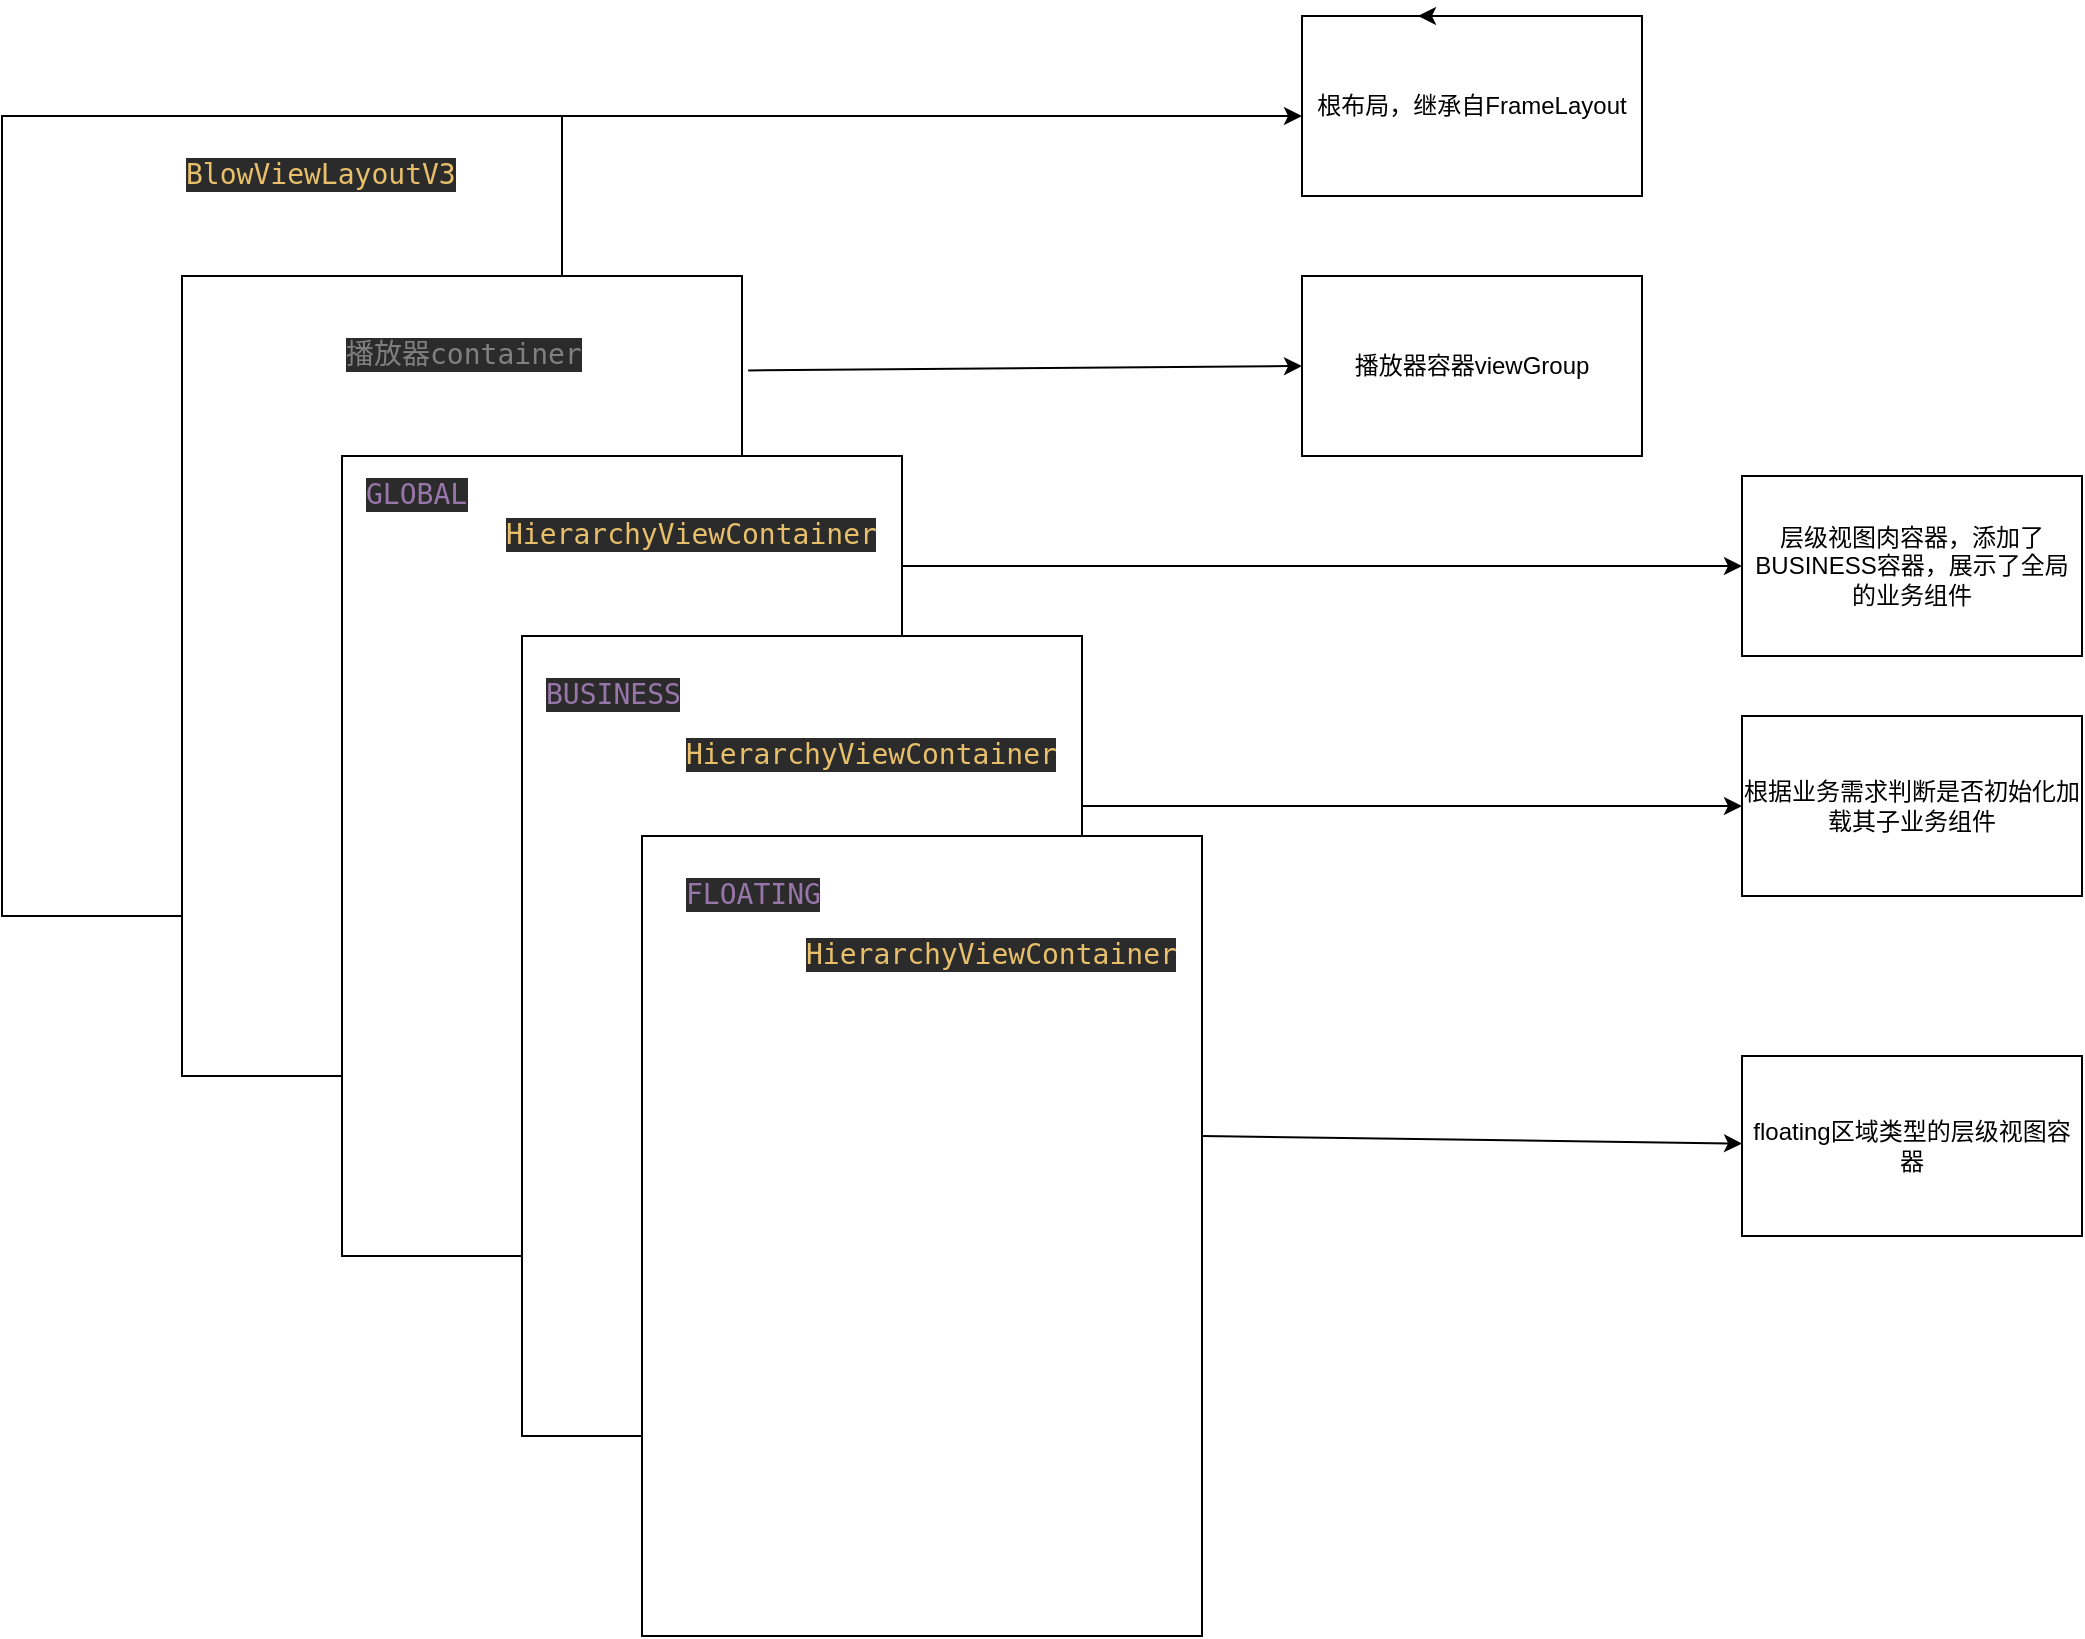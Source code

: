 <mxfile version="13.10.5" type="github">
  <diagram id="C5RBs43oDa-KdzZeNtuy" name="Page-1">
    <mxGraphModel dx="1678" dy="934" grid="1" gridSize="10" guides="1" tooltips="1" connect="1" arrows="1" fold="1" page="1" pageScale="1" pageWidth="827" pageHeight="1169" math="0" shadow="0">
      <root>
        <mxCell id="WIyWlLk6GJQsqaUBKTNV-0" />
        <mxCell id="WIyWlLk6GJQsqaUBKTNV-1" parent="WIyWlLk6GJQsqaUBKTNV-0" />
        <mxCell id="ZWcvLshL3i0wxRY5K2vE-22" style="edgeStyle=orthogonalEdgeStyle;rounded=0;orthogonalLoop=1;jettySize=auto;html=1;exitX=1;exitY=0;exitDx=0;exitDy=0;" edge="1" parent="WIyWlLk6GJQsqaUBKTNV-1" source="ZWcvLshL3i0wxRY5K2vE-8">
          <mxGeometry relative="1" as="geometry">
            <mxPoint x="820" y="90" as="targetPoint" />
            <Array as="points">
              <mxPoint x="560" y="90" />
              <mxPoint x="560" y="90" />
            </Array>
          </mxGeometry>
        </mxCell>
        <mxCell id="ZWcvLshL3i0wxRY5K2vE-8" value="" style="whiteSpace=wrap;html=1;" vertex="1" parent="WIyWlLk6GJQsqaUBKTNV-1">
          <mxGeometry x="170" y="90" width="280" height="400" as="geometry" />
        </mxCell>
        <mxCell id="ZWcvLshL3i0wxRY5K2vE-0" value="" style="whiteSpace=wrap;html=1;" vertex="1" parent="WIyWlLk6GJQsqaUBKTNV-1">
          <mxGeometry x="260" y="170" width="280" height="400" as="geometry" />
        </mxCell>
        <mxCell id="ZWcvLshL3i0wxRY5K2vE-5" value="&lt;pre style=&quot;background-color: #2b2b2b ; color: #a9b7c6 ; font-family: &amp;quot;menlo&amp;quot; , monospace ; font-size: 10.5pt&quot;&gt;&lt;span style=&quot;color: #e8bf6a&quot;&gt;BlowViewLayoutV3&lt;/span&gt;&lt;/pre&gt;" style="text;whiteSpace=wrap;html=1;" vertex="1" parent="WIyWlLk6GJQsqaUBKTNV-1">
          <mxGeometry x="260" y="90" width="160" height="60" as="geometry" />
        </mxCell>
        <mxCell id="ZWcvLshL3i0wxRY5K2vE-7" value="&lt;pre style=&quot;background-color: #2b2b2b ; color: #a9b7c6 ; font-family: &amp;quot;menlo&amp;quot; , monospace ; font-size: 10.5pt&quot;&gt;&lt;span style=&quot;color: #808080&quot;&gt;播放器container&lt;/span&gt;&lt;/pre&gt;" style="text;whiteSpace=wrap;html=1;" vertex="1" parent="WIyWlLk6GJQsqaUBKTNV-1">
          <mxGeometry x="340" y="180" width="140" height="60" as="geometry" />
        </mxCell>
        <mxCell id="ZWcvLshL3i0wxRY5K2vE-12" value="" style="whiteSpace=wrap;html=1;" vertex="1" parent="WIyWlLk6GJQsqaUBKTNV-1">
          <mxGeometry x="340" y="260" width="280" height="400" as="geometry" />
        </mxCell>
        <mxCell id="ZWcvLshL3i0wxRY5K2vE-13" value="&lt;pre style=&quot;background-color: #2b2b2b ; color: #a9b7c6 ; font-family: &amp;quot;menlo&amp;quot; , monospace ; font-size: 10.5pt&quot;&gt;&lt;span style=&quot;color: #e8bf6a&quot;&gt;HierarchyViewContainer&lt;/span&gt;&lt;/pre&gt;" style="text;whiteSpace=wrap;html=1;" vertex="1" parent="WIyWlLk6GJQsqaUBKTNV-1">
          <mxGeometry x="420" y="270" width="210" height="60" as="geometry" />
        </mxCell>
        <mxCell id="ZWcvLshL3i0wxRY5K2vE-14" value="" style="whiteSpace=wrap;html=1;" vertex="1" parent="WIyWlLk6GJQsqaUBKTNV-1">
          <mxGeometry x="430" y="350" width="280" height="400" as="geometry" />
        </mxCell>
        <mxCell id="ZWcvLshL3i0wxRY5K2vE-15" value="&lt;pre style=&quot;background-color: #2b2b2b ; color: #a9b7c6 ; font-family: &amp;quot;menlo&amp;quot; , monospace ; font-size: 10.5pt&quot;&gt;&lt;span style=&quot;color: #e8bf6a&quot;&gt;HierarchyViewContainer&lt;/span&gt;&lt;/pre&gt;" style="text;whiteSpace=wrap;html=1;" vertex="1" parent="WIyWlLk6GJQsqaUBKTNV-1">
          <mxGeometry x="510" y="380" width="210" height="60" as="geometry" />
        </mxCell>
        <mxCell id="ZWcvLshL3i0wxRY5K2vE-17" value="&lt;pre style=&quot;background-color: #2b2b2b ; color: #a9b7c6 ; font-family: &amp;quot;menlo&amp;quot; , monospace ; font-size: 10.5pt&quot;&gt;&lt;span style=&quot;color: #9876aa&quot;&gt;GLOBAL&lt;/span&gt;&lt;/pre&gt;" style="text;whiteSpace=wrap;html=1;" vertex="1" parent="WIyWlLk6GJQsqaUBKTNV-1">
          <mxGeometry x="350" y="250" width="80" height="60" as="geometry" />
        </mxCell>
        <mxCell id="ZWcvLshL3i0wxRY5K2vE-18" value="&lt;pre style=&quot;background-color: #2b2b2b ; color: #a9b7c6 ; font-family: &amp;quot;menlo&amp;quot; , monospace ; font-size: 10.5pt&quot;&gt;&lt;span style=&quot;color: #9876aa&quot;&gt;BUSINESS&lt;/span&gt;&lt;/pre&gt;" style="text;whiteSpace=wrap;html=1;" vertex="1" parent="WIyWlLk6GJQsqaUBKTNV-1">
          <mxGeometry x="440" y="350" width="90" height="60" as="geometry" />
        </mxCell>
        <mxCell id="ZWcvLshL3i0wxRY5K2vE-19" value="" style="whiteSpace=wrap;html=1;" vertex="1" parent="WIyWlLk6GJQsqaUBKTNV-1">
          <mxGeometry x="490" y="450" width="280" height="400" as="geometry" />
        </mxCell>
        <mxCell id="ZWcvLshL3i0wxRY5K2vE-20" value="&lt;pre style=&quot;background-color: #2b2b2b ; color: #a9b7c6 ; font-family: &amp;quot;menlo&amp;quot; , monospace ; font-size: 10.5pt&quot;&gt;&lt;span style=&quot;color: #e8bf6a&quot;&gt;HierarchyViewContainer&lt;/span&gt;&lt;/pre&gt;" style="text;whiteSpace=wrap;html=1;" vertex="1" parent="WIyWlLk6GJQsqaUBKTNV-1">
          <mxGeometry x="570" y="480" width="210" height="60" as="geometry" />
        </mxCell>
        <mxCell id="ZWcvLshL3i0wxRY5K2vE-21" value="&lt;pre style=&quot;background-color: #2b2b2b ; color: #a9b7c6 ; font-family: &amp;quot;menlo&amp;quot; , monospace ; font-size: 10.5pt&quot;&gt;&lt;span style=&quot;color: #9876aa&quot;&gt;FLOATING&lt;/span&gt;&lt;/pre&gt;" style="text;whiteSpace=wrap;html=1;" vertex="1" parent="WIyWlLk6GJQsqaUBKTNV-1">
          <mxGeometry x="510" y="450" width="90" height="60" as="geometry" />
        </mxCell>
        <mxCell id="ZWcvLshL3i0wxRY5K2vE-23" value="根布局，继承自FrameLayout" style="whiteSpace=wrap;html=1;" vertex="1" parent="WIyWlLk6GJQsqaUBKTNV-1">
          <mxGeometry x="820" y="40" width="170" height="90" as="geometry" />
        </mxCell>
        <mxCell id="ZWcvLshL3i0wxRY5K2vE-27" value="播放器容器viewGroup" style="whiteSpace=wrap;html=1;" vertex="1" parent="WIyWlLk6GJQsqaUBKTNV-1">
          <mxGeometry x="820" y="170" width="170" height="90" as="geometry" />
        </mxCell>
        <mxCell id="ZWcvLshL3i0wxRY5K2vE-29" value="" style="endArrow=classic;html=1;entryX=0;entryY=0.5;entryDx=0;entryDy=0;exitX=1.011;exitY=0.118;exitDx=0;exitDy=0;exitPerimeter=0;" edge="1" parent="WIyWlLk6GJQsqaUBKTNV-1" source="ZWcvLshL3i0wxRY5K2vE-0" target="ZWcvLshL3i0wxRY5K2vE-27">
          <mxGeometry width="50" height="50" relative="1" as="geometry">
            <mxPoint x="540" y="200" as="sourcePoint" />
            <mxPoint x="580" y="220" as="targetPoint" />
          </mxGeometry>
        </mxCell>
        <mxCell id="ZWcvLshL3i0wxRY5K2vE-31" style="edgeStyle=orthogonalEdgeStyle;rounded=0;orthogonalLoop=1;jettySize=auto;html=1;exitX=0.5;exitY=0;exitDx=0;exitDy=0;entryX=0.341;entryY=0.011;entryDx=0;entryDy=0;entryPerimeter=0;" edge="1" parent="WIyWlLk6GJQsqaUBKTNV-1" source="ZWcvLshL3i0wxRY5K2vE-23" target="ZWcvLshL3i0wxRY5K2vE-23">
          <mxGeometry relative="1" as="geometry" />
        </mxCell>
        <mxCell id="ZWcvLshL3i0wxRY5K2vE-32" value="层级视图肉容器，添加了BUSINESS容器，展示了全局的业务组件" style="whiteSpace=wrap;html=1;" vertex="1" parent="WIyWlLk6GJQsqaUBKTNV-1">
          <mxGeometry x="1040" y="270" width="170" height="90" as="geometry" />
        </mxCell>
        <mxCell id="ZWcvLshL3i0wxRY5K2vE-35" value="" style="endArrow=classic;html=1;entryX=0;entryY=0.5;entryDx=0;entryDy=0;" edge="1" parent="WIyWlLk6GJQsqaUBKTNV-1" target="ZWcvLshL3i0wxRY5K2vE-32">
          <mxGeometry width="50" height="50" relative="1" as="geometry">
            <mxPoint x="620" y="315" as="sourcePoint" />
            <mxPoint x="670" y="270" as="targetPoint" />
            <Array as="points">
              <mxPoint x="680" y="315" />
            </Array>
          </mxGeometry>
        </mxCell>
        <mxCell id="ZWcvLshL3i0wxRY5K2vE-36" value="根据业务需求判断是否初始化加载其子业务组件" style="whiteSpace=wrap;html=1;" vertex="1" parent="WIyWlLk6GJQsqaUBKTNV-1">
          <mxGeometry x="1040" y="390" width="170" height="90" as="geometry" />
        </mxCell>
        <mxCell id="ZWcvLshL3i0wxRY5K2vE-37" value="" style="endArrow=classic;html=1;entryX=0;entryY=0.5;entryDx=0;entryDy=0;" edge="1" parent="WIyWlLk6GJQsqaUBKTNV-1" target="ZWcvLshL3i0wxRY5K2vE-36">
          <mxGeometry width="50" height="50" relative="1" as="geometry">
            <mxPoint x="710" y="435" as="sourcePoint" />
            <mxPoint x="760" y="385" as="targetPoint" />
          </mxGeometry>
        </mxCell>
        <mxCell id="ZWcvLshL3i0wxRY5K2vE-39" value="floating区域类型的层级视图容器" style="whiteSpace=wrap;html=1;" vertex="1" parent="WIyWlLk6GJQsqaUBKTNV-1">
          <mxGeometry x="1040" y="560" width="170" height="90" as="geometry" />
        </mxCell>
        <mxCell id="ZWcvLshL3i0wxRY5K2vE-40" value="" style="endArrow=classic;html=1;" edge="1" parent="WIyWlLk6GJQsqaUBKTNV-1" target="ZWcvLshL3i0wxRY5K2vE-39">
          <mxGeometry width="50" height="50" relative="1" as="geometry">
            <mxPoint x="770" y="600" as="sourcePoint" />
            <mxPoint x="930" y="580" as="targetPoint" />
            <Array as="points" />
          </mxGeometry>
        </mxCell>
      </root>
    </mxGraphModel>
  </diagram>
</mxfile>
